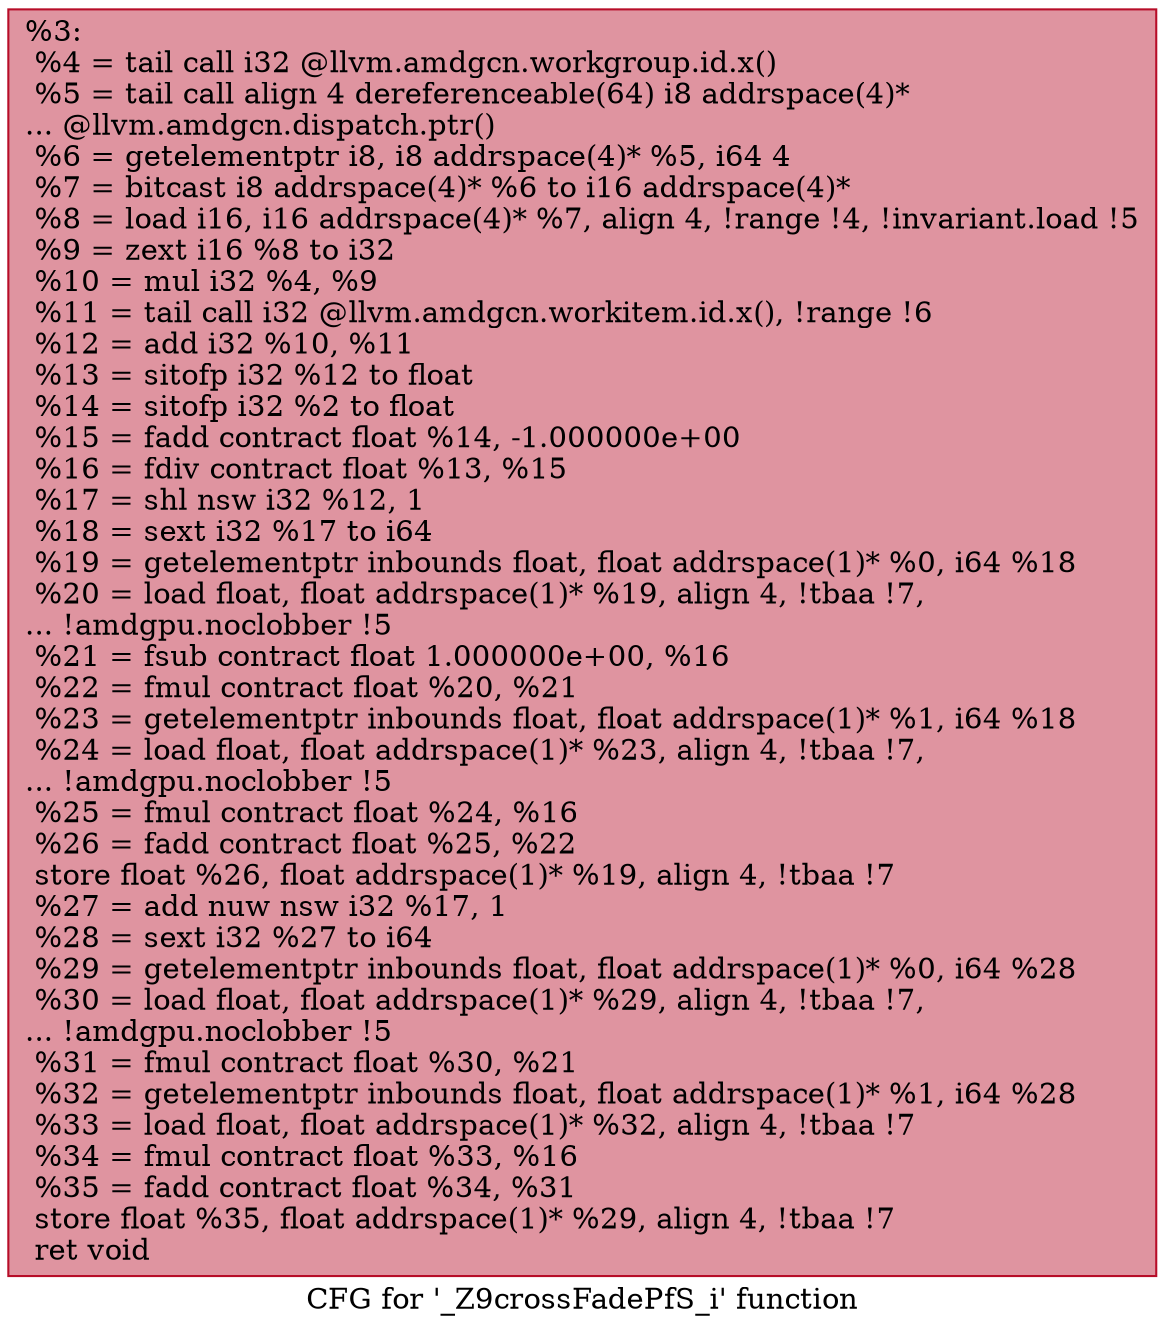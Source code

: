 digraph "CFG for '_Z9crossFadePfS_i' function" {
	label="CFG for '_Z9crossFadePfS_i' function";

	Node0x5f192b0 [shape=record,color="#b70d28ff", style=filled, fillcolor="#b70d2870",label="{%3:\l  %4 = tail call i32 @llvm.amdgcn.workgroup.id.x()\l  %5 = tail call align 4 dereferenceable(64) i8 addrspace(4)*\l... @llvm.amdgcn.dispatch.ptr()\l  %6 = getelementptr i8, i8 addrspace(4)* %5, i64 4\l  %7 = bitcast i8 addrspace(4)* %6 to i16 addrspace(4)*\l  %8 = load i16, i16 addrspace(4)* %7, align 4, !range !4, !invariant.load !5\l  %9 = zext i16 %8 to i32\l  %10 = mul i32 %4, %9\l  %11 = tail call i32 @llvm.amdgcn.workitem.id.x(), !range !6\l  %12 = add i32 %10, %11\l  %13 = sitofp i32 %12 to float\l  %14 = sitofp i32 %2 to float\l  %15 = fadd contract float %14, -1.000000e+00\l  %16 = fdiv contract float %13, %15\l  %17 = shl nsw i32 %12, 1\l  %18 = sext i32 %17 to i64\l  %19 = getelementptr inbounds float, float addrspace(1)* %0, i64 %18\l  %20 = load float, float addrspace(1)* %19, align 4, !tbaa !7,\l... !amdgpu.noclobber !5\l  %21 = fsub contract float 1.000000e+00, %16\l  %22 = fmul contract float %20, %21\l  %23 = getelementptr inbounds float, float addrspace(1)* %1, i64 %18\l  %24 = load float, float addrspace(1)* %23, align 4, !tbaa !7,\l... !amdgpu.noclobber !5\l  %25 = fmul contract float %24, %16\l  %26 = fadd contract float %25, %22\l  store float %26, float addrspace(1)* %19, align 4, !tbaa !7\l  %27 = add nuw nsw i32 %17, 1\l  %28 = sext i32 %27 to i64\l  %29 = getelementptr inbounds float, float addrspace(1)* %0, i64 %28\l  %30 = load float, float addrspace(1)* %29, align 4, !tbaa !7,\l... !amdgpu.noclobber !5\l  %31 = fmul contract float %30, %21\l  %32 = getelementptr inbounds float, float addrspace(1)* %1, i64 %28\l  %33 = load float, float addrspace(1)* %32, align 4, !tbaa !7\l  %34 = fmul contract float %33, %16\l  %35 = fadd contract float %34, %31\l  store float %35, float addrspace(1)* %29, align 4, !tbaa !7\l  ret void\l}"];
}
